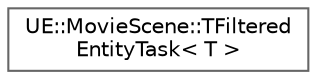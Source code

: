 digraph "Graphical Class Hierarchy"
{
 // INTERACTIVE_SVG=YES
 // LATEX_PDF_SIZE
  bgcolor="transparent";
  edge [fontname=Helvetica,fontsize=10,labelfontname=Helvetica,labelfontsize=10];
  node [fontname=Helvetica,fontsize=10,shape=box,height=0.2,width=0.4];
  rankdir="LR";
  Node0 [id="Node000000",label="UE::MovieScene::TFiltered\lEntityTask\< T \>",height=0.2,width=0.4,color="grey40", fillcolor="white", style="filled",URL="$dc/d56/structUE_1_1MovieScene_1_1TFilteredEntityTask.html",tooltip=" "];
}
